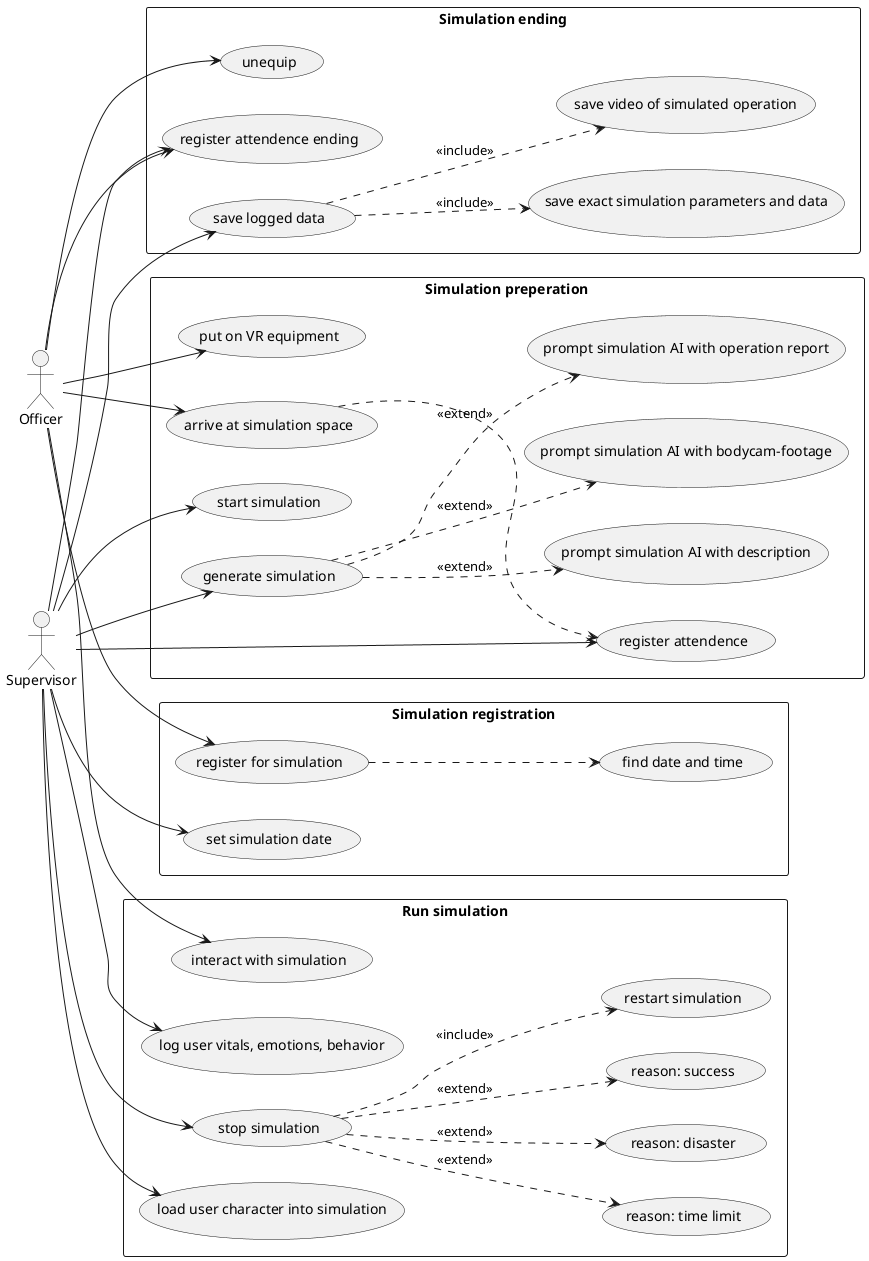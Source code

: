 @startuml
left to right direction
 
actor Officer
actor Supervisor

rectangle "Simulation registration" {
	usecase "register for simulation" as UC1
	usecase "find date and time" as UC2
	usecase "set simulation date" as UC3
}

rectangle "Simulation preperation" {
	usecase "arrive at simulation space" as UC4
	usecase "register attendence" as UC5
	usecase "put on VR equipment" as UC6
	usecase "generate simulation" as UC7
	usecase "prompt simulation AI with description" as UC7_0
	usecase "prompt simulation AI with bodycam-footage" as UC7_1
	usecase "prompt simulation AI with operation report" as UC7_2
	usecase "start simulation" as UC8
}

rectangle "Run simulation" {
	usecase "load user character into simulation" as UC9
	usecase "interact with simulation" as UC10
	usecase "log user vitals, emotions, behavior" as UC11
	usecase "stop simulation" as UC12
	usecase "reason: time limit" as UC12_0
	usecase "reason: disaster" as UC12_1
	usecase "reason: success" as UC12_2
	usecase "restart simulation" as UC13
}

rectangle "Simulation ending" {
	usecase "unequip" as UC14
	usecase "save logged data" as UC15
	usecase "save exact simulation parameters and data" as UC16
	usecase "save video of simulated operation" as UC17
	usecase "register attendence ending" as UC18
}
 
Officer --> UC1
UC1 ..> UC2 <<include>>
Supervisor --> UC3

Officer --> UC4
UC4 ..> UC5
Supervisor --> UC5
Officer --> UC6
Supervisor --> UC7
UC7 ..> UC7_0: <<extend>>
UC7 ..> UC7_1: <<extend>>
UC7 ..> UC7_2: <<extend>>
Supervisor --> UC8

Supervisor --> UC9
Officer --> UC10
Supervisor --> UC11
Supervisor --> UC12
UC12 ..> UC12_0: <<extend>>
UC12 ..> UC12_1: <<extend>>
UC12 ..> UC12_2: <<extend>>
UC12 ..> UC13: <<include>>

Officer --> UC14
Supervisor --> UC15
UC15 ..> UC16: <<include>>
UC15 ..> UC17: <<include>>

Officer --> UC18
Supervisor --> UC18
  
@enduml